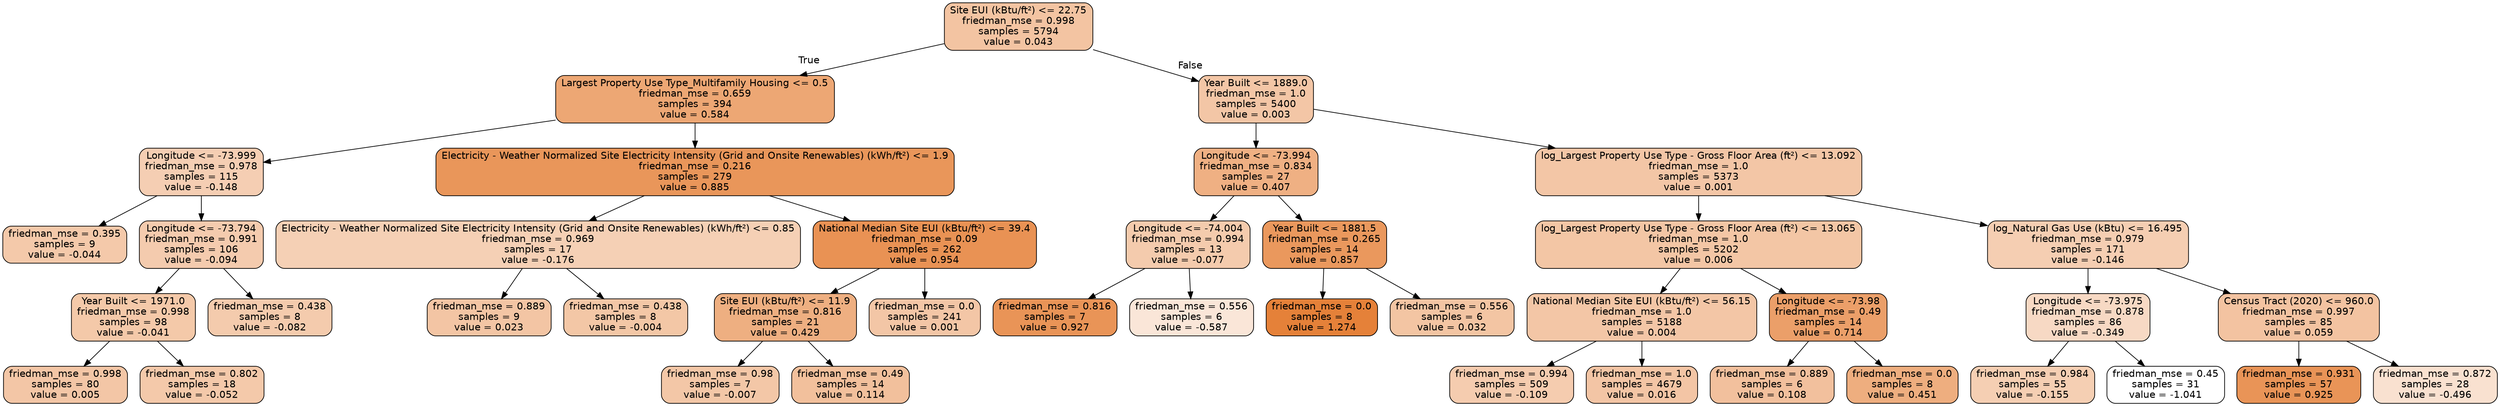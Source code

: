 digraph Tree {
node [shape=box, style="filled, rounded", color="black", fontname="helvetica"] ;
edge [fontname="helvetica"] ;
0 [label="Site EUI (kBtu/ft²) <= 22.75\nfriedman_mse = 0.998\nsamples = 5794\nvalue = 0.043", fillcolor="#f3c4a2"] ;
1 [label="Largest Property Use Type_Multifamily Housing <= 0.5\nfriedman_mse = 0.659\nsamples = 394\nvalue = 0.584", fillcolor="#eda774"] ;
0 -> 1 [labeldistance=2.5, labelangle=45, headlabel="True"] ;
2 [label="Longitude <= -73.999\nfriedman_mse = 0.978\nsamples = 115\nvalue = -0.148", fillcolor="#f5ceb3"] ;
1 -> 2 ;
3 [label="friedman_mse = 0.395\nsamples = 9\nvalue = -0.044", fillcolor="#f4c9aa"] ;
2 -> 3 ;
4 [label="Longitude <= -73.794\nfriedman_mse = 0.991\nsamples = 106\nvalue = -0.094", fillcolor="#f4cbae"] ;
2 -> 4 ;
5 [label="Year Built <= 1971.0\nfriedman_mse = 0.998\nsamples = 98\nvalue = -0.041", fillcolor="#f4c9a9"] ;
4 -> 5 ;
6 [label="friedman_mse = 0.998\nsamples = 80\nvalue = 0.005", fillcolor="#f3c6a6"] ;
5 -> 6 ;
7 [label="friedman_mse = 0.802\nsamples = 18\nvalue = -0.052", fillcolor="#f4c9aa"] ;
5 -> 7 ;
8 [label="friedman_mse = 0.438\nsamples = 8\nvalue = -0.082", fillcolor="#f4cbad"] ;
4 -> 8 ;
9 [label="Electricity - Weather Normalized Site Electricity Intensity (Grid and Onsite Renewables) (kWh/ft²) <= 1.9\nfriedman_mse = 0.216\nsamples = 279\nvalue = 0.885", fillcolor="#e9965a"] ;
1 -> 9 ;
10 [label="Electricity - Weather Normalized Site Electricity Intensity (Grid and Onsite Renewables) (kWh/ft²) <= 0.85\nfriedman_mse = 0.969\nsamples = 17\nvalue = -0.176", fillcolor="#f5d0b5"] ;
9 -> 10 ;
11 [label="friedman_mse = 0.889\nsamples = 9\nvalue = 0.023", fillcolor="#f3c5a4"] ;
10 -> 11 ;
12 [label="friedman_mse = 0.438\nsamples = 8\nvalue = -0.004", fillcolor="#f3c7a6"] ;
10 -> 12 ;
13 [label="National Median Site EUI (kBtu/ft²) <= 39.4\nfriedman_mse = 0.09\nsamples = 262\nvalue = 0.954", fillcolor="#e99254"] ;
9 -> 13 ;
14 [label="Site EUI (kBtu/ft²) <= 11.9\nfriedman_mse = 0.816\nsamples = 21\nvalue = 0.429", fillcolor="#eeaf81"] ;
13 -> 14 ;
15 [label="friedman_mse = 0.98\nsamples = 7\nvalue = -0.007", fillcolor="#f3c7a7"] ;
14 -> 15 ;
16 [label="friedman_mse = 0.49\nsamples = 14\nvalue = 0.114", fillcolor="#f2c09c"] ;
14 -> 16 ;
17 [label="friedman_mse = 0.0\nsamples = 241\nvalue = 0.001", fillcolor="#f3c6a6"] ;
13 -> 17 ;
18 [label="Year Built <= 1889.0\nfriedman_mse = 1.0\nsamples = 5400\nvalue = 0.003", fillcolor="#f3c6a6"] ;
0 -> 18 [labeldistance=2.5, labelangle=-45, headlabel="False"] ;
19 [label="Longitude <= -73.994\nfriedman_mse = 0.834\nsamples = 27\nvalue = 0.407", fillcolor="#efb083"] ;
18 -> 19 ;
20 [label="Longitude <= -74.004\nfriedman_mse = 0.994\nsamples = 13\nvalue = -0.077", fillcolor="#f4cbad"] ;
19 -> 20 ;
21 [label="friedman_mse = 0.816\nsamples = 7\nvalue = 0.927", fillcolor="#e99457"] ;
20 -> 21 ;
22 [label="friedman_mse = 0.556\nsamples = 6\nvalue = -0.587", fillcolor="#fae6d8"] ;
20 -> 22 ;
23 [label="Year Built <= 1881.5\nfriedman_mse = 0.265\nsamples = 14\nvalue = 0.857", fillcolor="#ea985d"] ;
19 -> 23 ;
24 [label="friedman_mse = 0.0\nsamples = 8\nvalue = 1.274", fillcolor="#e58139"] ;
23 -> 24 ;
25 [label="friedman_mse = 0.556\nsamples = 6\nvalue = 0.032", fillcolor="#f3c5a3"] ;
23 -> 25 ;
26 [label="log_Largest Property Use Type - Gross Floor Area (ft²) <= 13.092\nfriedman_mse = 1.0\nsamples = 5373\nvalue = 0.001", fillcolor="#f3c6a6"] ;
18 -> 26 ;
27 [label="log_Largest Property Use Type - Gross Floor Area (ft²) <= 13.065\nfriedman_mse = 1.0\nsamples = 5202\nvalue = 0.006", fillcolor="#f3c6a5"] ;
26 -> 27 ;
28 [label="National Median Site EUI (kBtu/ft²) <= 56.15\nfriedman_mse = 1.0\nsamples = 5188\nvalue = 0.004", fillcolor="#f3c6a6"] ;
27 -> 28 ;
29 [label="friedman_mse = 0.994\nsamples = 509\nvalue = -0.109", fillcolor="#f5ccaf"] ;
28 -> 29 ;
30 [label="friedman_mse = 1.0\nsamples = 4679\nvalue = 0.016", fillcolor="#f3c5a5"] ;
28 -> 30 ;
31 [label="Longitude <= -73.98\nfriedman_mse = 0.49\nsamples = 14\nvalue = 0.714", fillcolor="#eb9f69"] ;
27 -> 31 ;
32 [label="friedman_mse = 0.889\nsamples = 6\nvalue = 0.108", fillcolor="#f2c09d"] ;
31 -> 32 ;
33 [label="friedman_mse = 0.0\nsamples = 8\nvalue = 0.451", fillcolor="#eeae7f"] ;
31 -> 33 ;
34 [label="log_Natural Gas Use (kBtu) <= 16.495\nfriedman_mse = 0.979\nsamples = 171\nvalue = -0.146", fillcolor="#f5ceb2"] ;
26 -> 34 ;
35 [label="Longitude <= -73.975\nfriedman_mse = 0.878\nsamples = 86\nvalue = -0.349", fillcolor="#f7d9c4"] ;
34 -> 35 ;
36 [label="friedman_mse = 0.984\nsamples = 55\nvalue = -0.155", fillcolor="#f5cfb3"] ;
35 -> 36 ;
37 [label="friedman_mse = 0.45\nsamples = 31\nvalue = -1.041", fillcolor="#ffffff"] ;
35 -> 37 ;
38 [label="Census Tract (2020) <= 960.0\nfriedman_mse = 0.997\nsamples = 85\nvalue = 0.059", fillcolor="#f3c3a1"] ;
34 -> 38 ;
39 [label="friedman_mse = 0.931\nsamples = 57\nvalue = 0.925", fillcolor="#e99457"] ;
38 -> 39 ;
40 [label="friedman_mse = 0.872\nsamples = 28\nvalue = -0.496", fillcolor="#f9e1d0"] ;
38 -> 40 ;
}